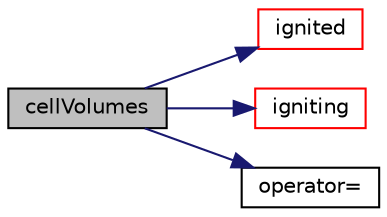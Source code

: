 digraph "cellVolumes"
{
  bgcolor="transparent";
  edge [fontname="Helvetica",fontsize="10",labelfontname="Helvetica",labelfontsize="10"];
  node [fontname="Helvetica",fontsize="10",shape=record];
  rankdir="LR";
  Node1 [label="cellVolumes",height=0.2,width=0.4,color="black", fillcolor="grey75", style="filled", fontcolor="black"];
  Node1 -> Node2 [color="midnightblue",fontsize="10",style="solid",fontname="Helvetica"];
  Node2 [label="ignited",height=0.2,width=0.4,color="red",URL="$a01055.html#af56734c1937472577aa149dbdfd9500e"];
  Node1 -> Node3 [color="midnightblue",fontsize="10",style="solid",fontname="Helvetica"];
  Node3 [label="igniting",height=0.2,width=0.4,color="red",URL="$a01055.html#ab0a4e0c56b2f4b9896b829e9dc8cff14"];
  Node1 -> Node4 [color="midnightblue",fontsize="10",style="solid",fontname="Helvetica"];
  Node4 [label="operator=",height=0.2,width=0.4,color="black",URL="$a01055.html#a8686fd47d58278a0802b617a93e3f997"];
}
